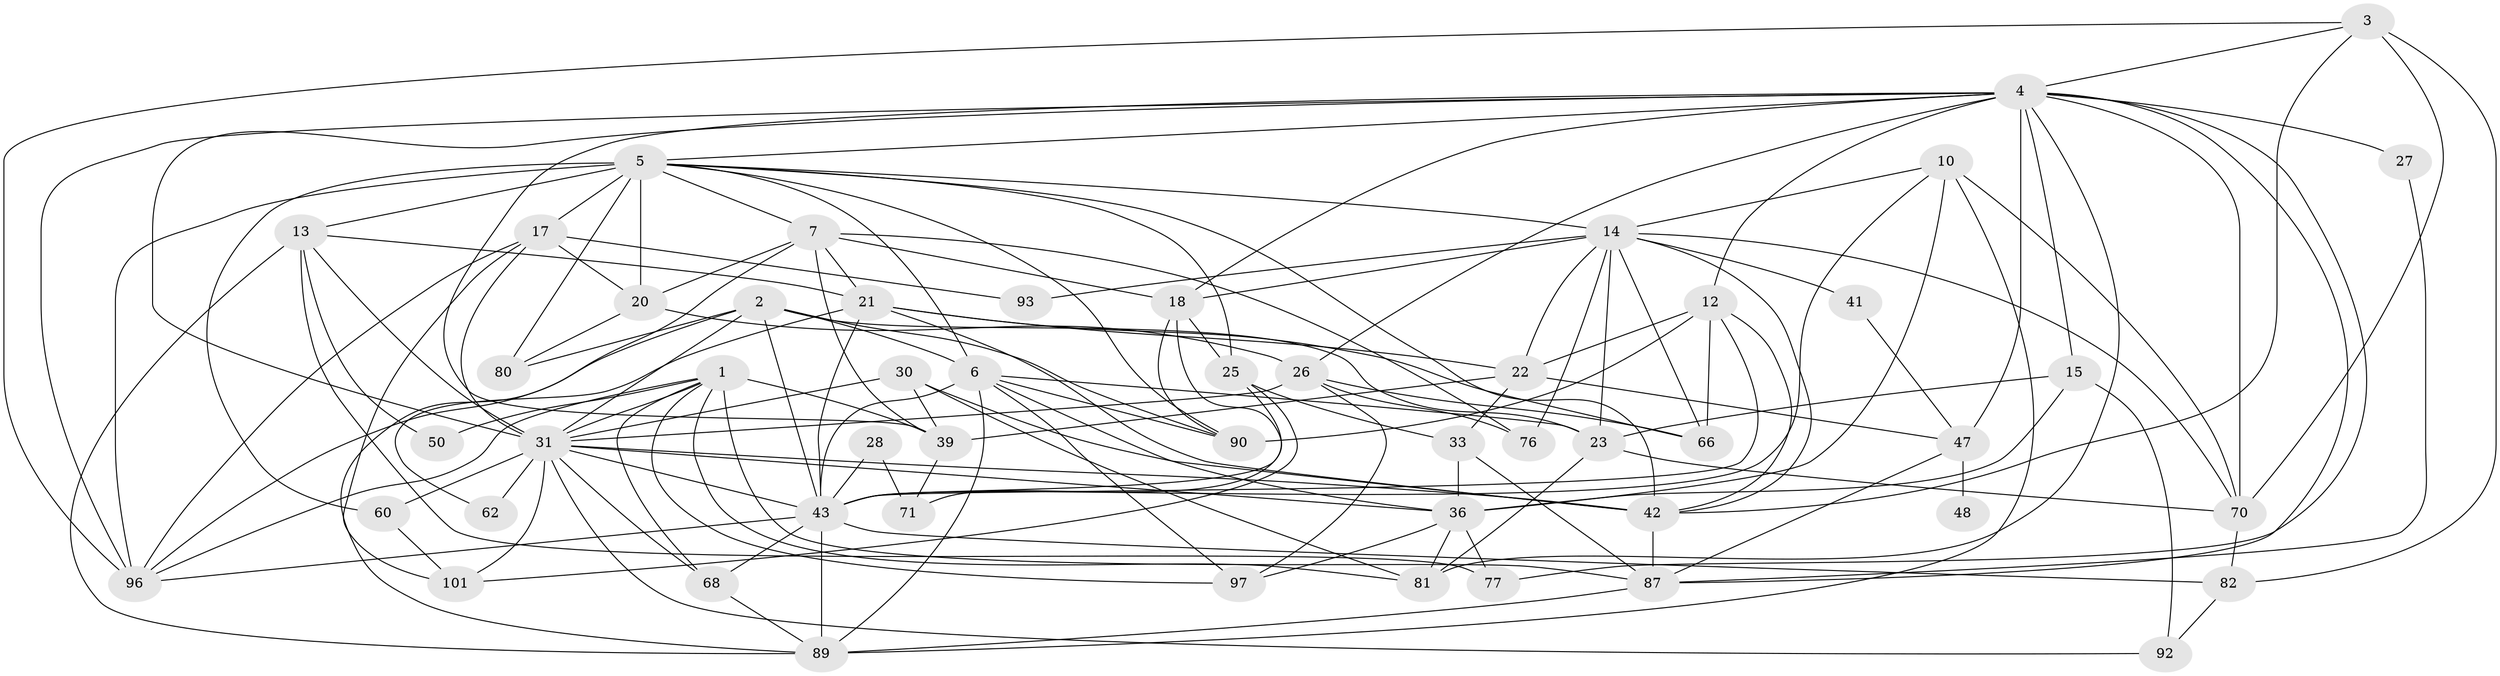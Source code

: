 // original degree distribution, {2: 0.1619047619047619, 4: 0.24761904761904763, 5: 0.22857142857142856, 6: 0.08571428571428572, 3: 0.22857142857142856, 7: 0.0380952380952381, 8: 0.009523809523809525}
// Generated by graph-tools (version 1.1) at 2025/15/03/09/25 04:15:02]
// undirected, 52 vertices, 146 edges
graph export_dot {
graph [start="1"]
  node [color=gray90,style=filled];
  1 [super="+37"];
  2 [super="+8+54"];
  3 [super="+11"];
  4 [super="+46+40"];
  5 [super="+9+38"];
  6 [super="+16+72+85"];
  7 [super="+58+24"];
  10;
  12 [super="+75+53"];
  13 [super="+84+104"];
  14 [super="+74+59"];
  15;
  17 [super="+99"];
  18 [super="+19"];
  20 [super="+35"];
  21 [super="+64"];
  22 [super="+73"];
  23 [super="+52"];
  25 [super="+79"];
  26 [super="+34"];
  27;
  28;
  30;
  31 [super="+98+45+61+44"];
  33 [super="+65"];
  36 [super="+55"];
  39 [super="+57"];
  41;
  42 [super="+67+78"];
  43 [super="+63"];
  47 [super="+86"];
  48;
  50;
  60;
  62;
  66;
  68 [super="+83"];
  70 [super="+103"];
  71;
  76;
  77;
  80;
  81;
  82;
  87;
  89 [super="+95"];
  90;
  92;
  93;
  96;
  97;
  101;
  1 -- 87;
  1 -- 96;
  1 -- 97;
  1 -- 68;
  1 -- 39;
  1 -- 81;
  1 -- 50;
  1 -- 31;
  2 -- 90 [weight=2];
  2 -- 96;
  2 -- 80;
  2 -- 6;
  2 -- 43;
  2 -- 31 [weight=2];
  2 -- 23;
  3 -- 82;
  3 -- 70 [weight=2];
  3 -- 42;
  3 -- 96;
  3 -- 4;
  4 -- 70;
  4 -- 81;
  4 -- 12;
  4 -- 15;
  4 -- 39;
  4 -- 96;
  4 -- 5;
  4 -- 77;
  4 -- 47;
  4 -- 18;
  4 -- 87;
  4 -- 26;
  4 -- 27;
  4 -- 31;
  5 -- 80;
  5 -- 96 [weight=2];
  5 -- 6;
  5 -- 20;
  5 -- 60;
  5 -- 17 [weight=2];
  5 -- 7;
  5 -- 90;
  5 -- 14;
  5 -- 13;
  5 -- 25;
  5 -- 42;
  6 -- 89 [weight=2];
  6 -- 97;
  6 -- 36;
  6 -- 43;
  6 -- 90;
  6 -- 23;
  7 -- 18;
  7 -- 21;
  7 -- 39;
  7 -- 89;
  7 -- 76;
  7 -- 20;
  10 -- 43;
  10 -- 70;
  10 -- 89;
  10 -- 14;
  10 -- 36;
  12 -- 42;
  12 -- 90;
  12 -- 22;
  12 -- 66;
  12 -- 43;
  13 -- 50;
  13 -- 77;
  13 -- 89 [weight=2];
  13 -- 21;
  13 -- 31;
  14 -- 66;
  14 -- 23;
  14 -- 41;
  14 -- 76;
  14 -- 18;
  14 -- 22;
  14 -- 93;
  14 -- 70;
  14 -- 42;
  15 -- 92;
  15 -- 36;
  15 -- 23;
  17 -- 96;
  17 -- 20;
  17 -- 101;
  17 -- 93;
  17 -- 31;
  18 -- 90;
  18 -- 71;
  18 -- 25;
  20 -- 80;
  20 -- 26;
  21 -- 62;
  21 -- 66;
  21 -- 22;
  21 -- 42;
  21 -- 43;
  22 -- 47;
  22 -- 33;
  22 -- 39;
  23 -- 81;
  23 -- 70;
  25 -- 43;
  25 -- 101;
  25 -- 33;
  26 -- 76;
  26 -- 66;
  26 -- 31;
  26 -- 97;
  27 -- 87;
  28 -- 71;
  28 -- 43;
  30 -- 81;
  30 -- 31 [weight=2];
  30 -- 39;
  30 -- 42;
  31 -- 62;
  31 -- 42;
  31 -- 60;
  31 -- 68;
  31 -- 101;
  31 -- 43;
  31 -- 92;
  31 -- 36;
  33 -- 87;
  33 -- 36 [weight=2];
  36 -- 81;
  36 -- 97;
  36 -- 77;
  39 -- 71;
  41 -- 47;
  42 -- 87;
  43 -- 89;
  43 -- 96;
  43 -- 68;
  43 -- 82;
  47 -- 48 [weight=2];
  47 -- 87;
  60 -- 101;
  68 -- 89;
  70 -- 82;
  82 -- 92;
  87 -- 89;
}
